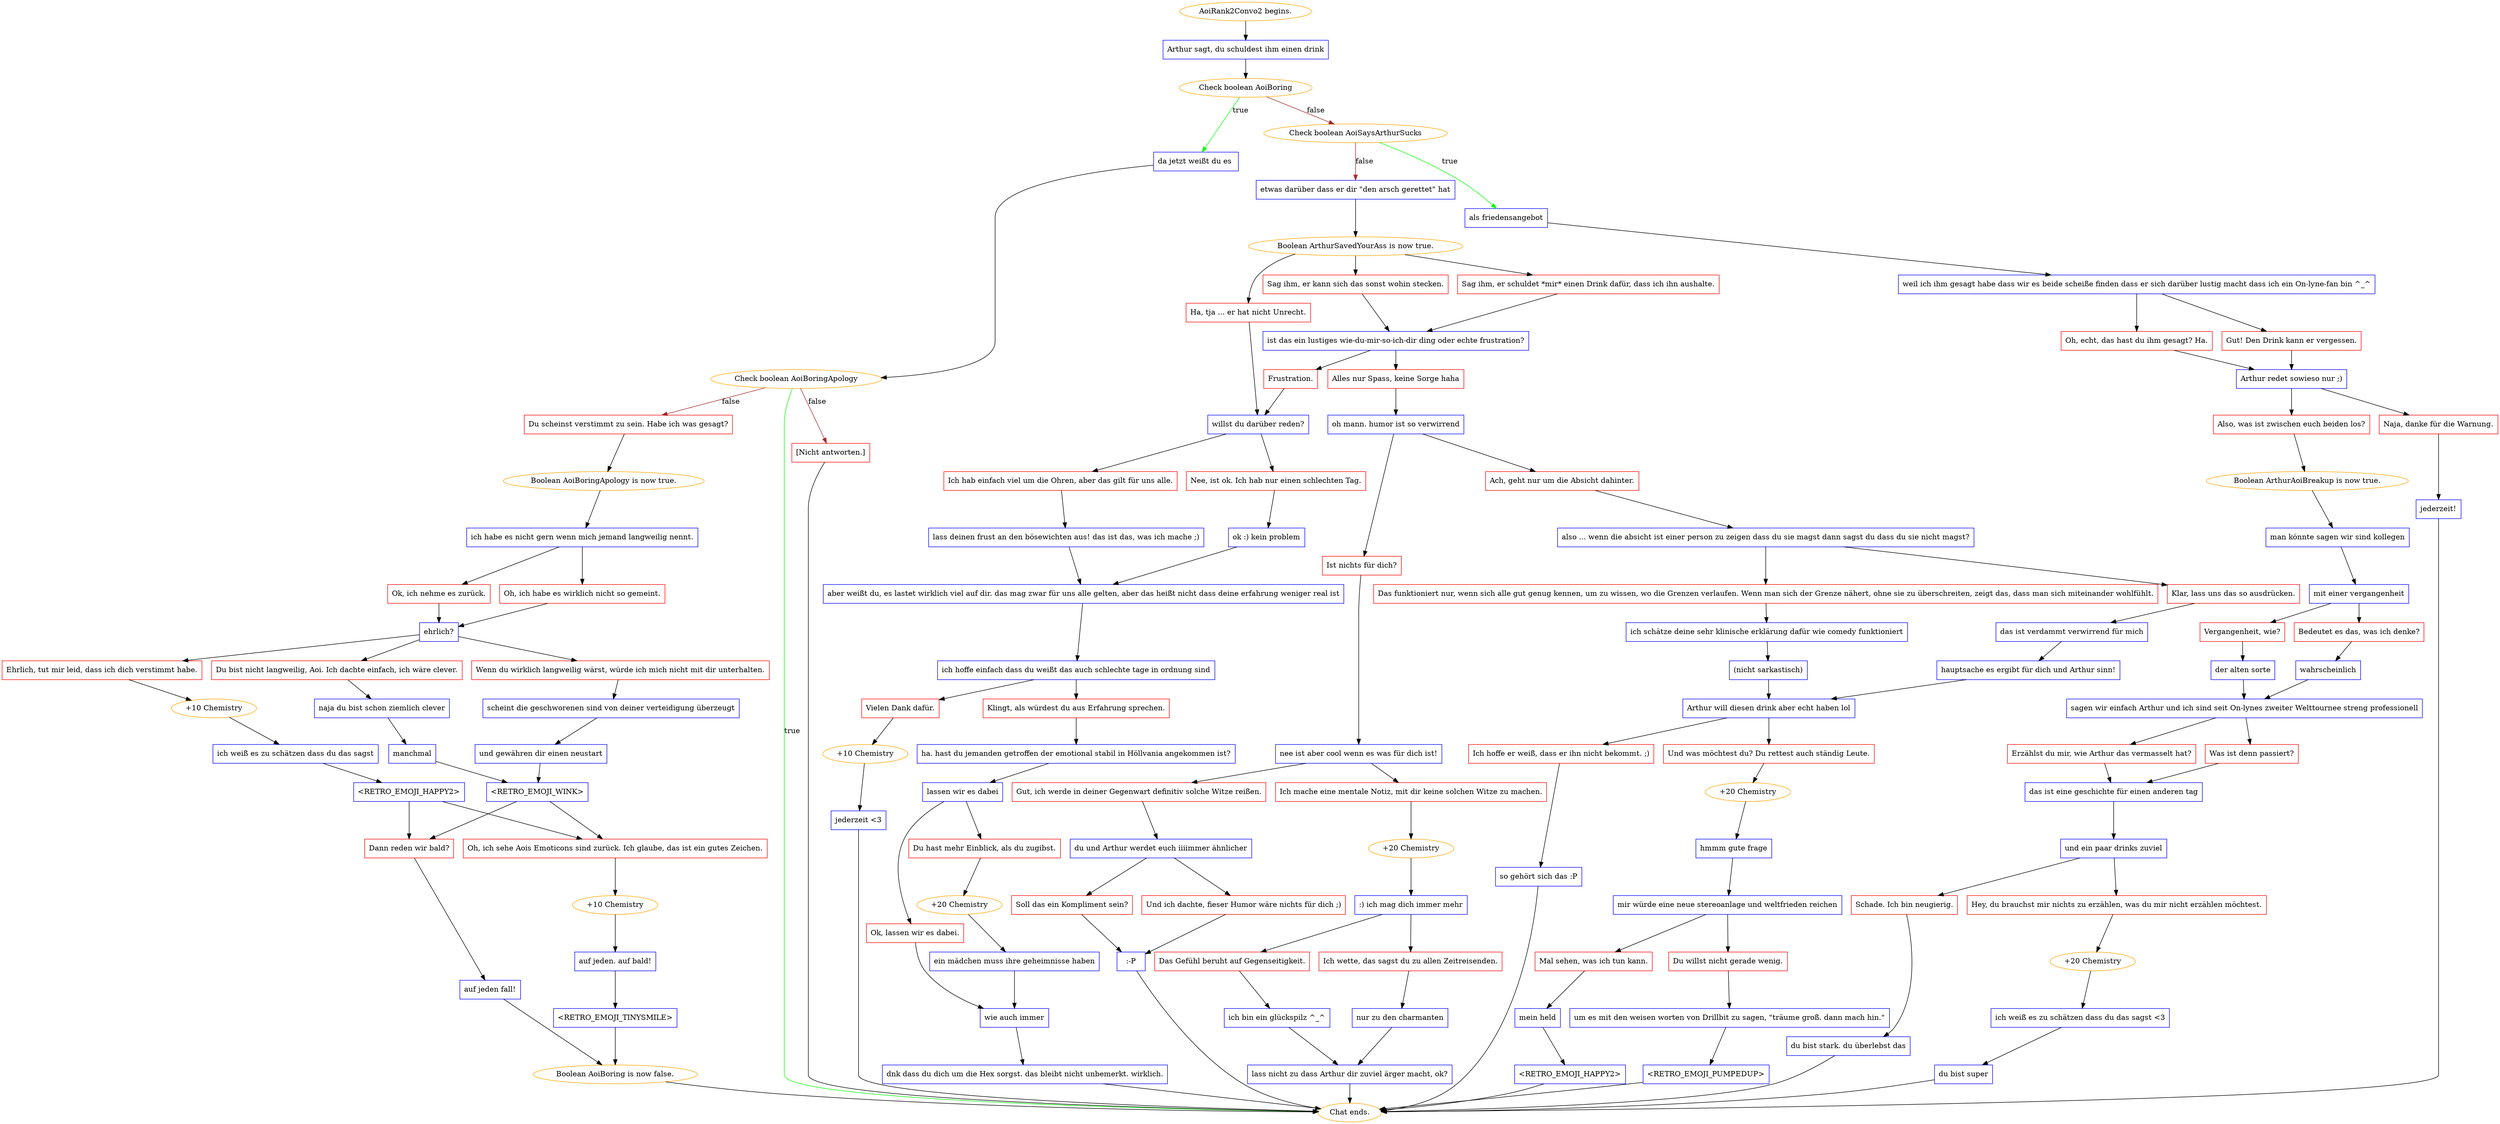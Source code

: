 digraph {
	"AoiRank2Convo2 begins." [color=orange];
		"AoiRank2Convo2 begins." -> j625044783;
	j625044783 [label="Arthur sagt, du schuldest ihm einen drink",shape=box,color=blue];
		j625044783 -> j3430342826;
	j3430342826 [label="Check boolean AoiBoring",color=orange];
		j3430342826 -> j3581131678 [label=true,color=green];
		j3430342826 -> j852863502 [label=false,color=brown];
	j3581131678 [label="da jetzt weißt du es ",shape=box,color=blue];
		j3581131678 -> j2376198656;
	j852863502 [label="Check boolean AoiSaysArthurSucks",color=orange];
		j852863502 -> j3525979885 [label=true,color=green];
		j852863502 -> j75209162 [label=false,color=brown];
	j2376198656 [label="Check boolean AoiBoringApology",color=orange];
		j2376198656 -> "Chat ends." [label=true,color=green];
		j2376198656 -> j659287283 [label=false,color=brown];
		j2376198656 -> j2595336394 [label=false,color=brown];
	j3525979885 [label="als friedensangebot",shape=box,color=blue];
		j3525979885 -> j2543448733;
	j75209162 [label="etwas darüber dass er dir \"den arsch gerettet\" hat",shape=box,color=blue];
		j75209162 -> j3097171279;
	"Chat ends." [color=orange];
	j659287283 [label="Du scheinst verstimmt zu sein. Habe ich was gesagt?",shape=box,color=red];
		j659287283 -> j540362768;
	j2595336394 [label="[Nicht antworten.]",shape=box,color=red];
		j2595336394 -> "Chat ends.";
	j2543448733 [label="weil ich ihm gesagt habe dass wir es beide scheiße finden dass er sich darüber lustig macht dass ich ein On-lyne-fan bin ^_^",shape=box,color=blue];
		j2543448733 -> j3377542232;
		j2543448733 -> j1187379124;
	j3097171279 [label="Boolean ArthurSavedYourAss is now true.",color=orange];
		j3097171279 -> j2387173451;
		j3097171279 -> j3937708458;
		j3097171279 -> j3066696908;
	j540362768 [label="Boolean AoiBoringApology is now true.",color=orange];
		j540362768 -> j3399429237;
	j3377542232 [label="Gut! Den Drink kann er vergessen.",shape=box,color=red];
		j3377542232 -> j3750767561;
	j1187379124 [label="Oh, echt, das hast du ihm gesagt? Ha.",shape=box,color=red];
		j1187379124 -> j3750767561;
	j2387173451 [label="Ha, tja ... er hat nicht Unrecht.",shape=box,color=red];
		j2387173451 -> j2639118134;
	j3937708458 [label="Sag ihm, er kann sich das sonst wohin stecken.",shape=box,color=red];
		j3937708458 -> j320164722;
	j3066696908 [label="Sag ihm, er schuldet *mir* einen Drink dafür, dass ich ihn aushalte.",shape=box,color=red];
		j3066696908 -> j320164722;
	j3399429237 [label="ich habe es nicht gern wenn mich jemand langweilig nennt.",shape=box,color=blue];
		j3399429237 -> j1215399888;
		j3399429237 -> j3328617245;
	j3750767561 [label="Arthur redet sowieso nur ;)",shape=box,color=blue];
		j3750767561 -> j3935872219;
		j3750767561 -> j430281935;
	j2639118134 [label="willst du darüber reden?",shape=box,color=blue];
		j2639118134 -> j930336728;
		j2639118134 -> j36699882;
	j320164722 [label="ist das ein lustiges wie-du-mir-so-ich-dir ding oder echte frustration?",shape=box,color=blue];
		j320164722 -> j3906650042;
		j320164722 -> j554349970;
	j1215399888 [label="Oh, ich habe es wirklich nicht so gemeint.",shape=box,color=red];
		j1215399888 -> j1788650987;
	j3328617245 [label="Ok, ich nehme es zurück.",shape=box,color=red];
		j3328617245 -> j1788650987;
	j3935872219 [label="Naja, danke für die Warnung.",shape=box,color=red];
		j3935872219 -> j2293043539;
	j430281935 [label="Also, was ist zwischen euch beiden los?",shape=box,color=red];
		j430281935 -> j1977390707;
	j930336728 [label="Nee, ist ok. Ich hab nur einen schlechten Tag.",shape=box,color=red];
		j930336728 -> j3971988630;
	j36699882 [label="Ich hab einfach viel um die Ohren, aber das gilt für uns alle.",shape=box,color=red];
		j36699882 -> j418846400;
	j3906650042 [label="Frustration.",shape=box,color=red];
		j3906650042 -> j2639118134;
	j554349970 [label="Alles nur Spass, keine Sorge haha",shape=box,color=red];
		j554349970 -> j2484378015;
	j1788650987 [label="ehrlich?",shape=box,color=blue];
		j1788650987 -> j2322801595;
		j1788650987 -> j657189014;
		j1788650987 -> j3872284013;
	j2293043539 [label="jederzeit!",shape=box,color=blue];
		j2293043539 -> "Chat ends.";
	j1977390707 [label="Boolean ArthurAoiBreakup is now true.",color=orange];
		j1977390707 -> j579330286;
	j3971988630 [label="ok :) kein problem",shape=box,color=blue];
		j3971988630 -> j1116354728;
	j418846400 [label="lass deinen frust an den bösewichten aus! das ist das, was ich mache ;)",shape=box,color=blue];
		j418846400 -> j1116354728;
	j2484378015 [label="oh mann. humor ist so verwirrend",shape=box,color=blue];
		j2484378015 -> j469664095;
		j2484378015 -> j1883045058;
	j2322801595 [label="Ehrlich, tut mir leid, dass ich dich verstimmt habe.",shape=box,color=red];
		j2322801595 -> j3831246126;
	j657189014 [label="Du bist nicht langweilig, Aoi. Ich dachte einfach, ich wäre clever.",shape=box,color=red];
		j657189014 -> j3472163570;
	j3872284013 [label="Wenn du wirklich langweilig wärst, würde ich mich nicht mit dir unterhalten.",shape=box,color=red];
		j3872284013 -> j2220651726;
	j579330286 [label="man könnte sagen wir sind kollegen",shape=box,color=blue];
		j579330286 -> j2881090256;
	j1116354728 [label="aber weißt du, es lastet wirklich viel auf dir. das mag zwar für uns alle gelten, aber das heißt nicht dass deine erfahrung weniger real ist",shape=box,color=blue];
		j1116354728 -> j3706009322;
	j469664095 [label="Ist nichts für dich?",shape=box,color=red];
		j469664095 -> j1374683752;
	j1883045058 [label="Ach, geht nur um die Absicht dahinter.",shape=box,color=red];
		j1883045058 -> j1789466284;
	j3831246126 [label="+10 Chemistry",color=orange];
		j3831246126 -> j2861044459;
	j3472163570 [label="naja du bist schon ziemlich clever",shape=box,color=blue];
		j3472163570 -> j3306771790;
	j2220651726 [label="scheint die geschworenen sind von deiner verteidigung überzeugt",shape=box,color=blue];
		j2220651726 -> j2587485224;
	j2881090256 [label="mit einer vergangenheit",shape=box,color=blue];
		j2881090256 -> j299362855;
		j2881090256 -> j3615234033;
	j3706009322 [label="ich hoffe einfach dass du weißt das auch schlechte tage in ordnung sind",shape=box,color=blue];
		j3706009322 -> j1283304270;
		j3706009322 -> j2694140094;
	j1374683752 [label="nee ist aber cool wenn es was für dich ist!",shape=box,color=blue];
		j1374683752 -> j370545870;
		j1374683752 -> j3208927209;
	j1789466284 [label="also ... wenn die absicht ist einer person zu zeigen dass du sie magst dann sagst du dass du sie nicht magst?",shape=box,color=blue];
		j1789466284 -> j1202969460;
		j1789466284 -> j3413730250;
	j2861044459 [label="ich weiß es zu schätzen dass du das sagst",shape=box,color=blue];
		j2861044459 -> j1960342251;
	j3306771790 [label="manchmal",shape=box,color=blue];
		j3306771790 -> j1566555724;
	j2587485224 [label="und gewähren dir einen neustart",shape=box,color=blue];
		j2587485224 -> j1566555724;
	j299362855 [label="Bedeutet es das, was ich denke?",shape=box,color=red];
		j299362855 -> j523349855;
	j3615234033 [label="Vergangenheit, wie?",shape=box,color=red];
		j3615234033 -> j3903697520;
	j1283304270 [label="Vielen Dank dafür.",shape=box,color=red];
		j1283304270 -> j3521905150;
	j2694140094 [label="Klingt, als würdest du aus Erfahrung sprechen.",shape=box,color=red];
		j2694140094 -> j2368462943;
	j370545870 [label="Ich mache eine mentale Notiz, mit dir keine solchen Witze zu machen.",shape=box,color=red];
		j370545870 -> j2867370452;
	j3208927209 [label="Gut, ich werde in deiner Gegenwart definitiv solche Witze reißen.",shape=box,color=red];
		j3208927209 -> j17892059;
	j1202969460 [label="Das funktioniert nur, wenn sich alle gut genug kennen, um zu wissen, wo die Grenzen verlaufen. Wenn man sich der Grenze nähert, ohne sie zu überschreiten, zeigt das, dass man sich miteinander wohlfühlt.",shape=box,color=red];
		j1202969460 -> j2451184253;
	j3413730250 [label="Klar, lass uns das so ausdrücken.",shape=box,color=red];
		j3413730250 -> j1453804945;
	j1960342251 [label="<RETRO_EMOJI_HAPPY2>",shape=box,color=blue];
		j1960342251 -> j2616330277;
		j1960342251 -> j3329462205;
	j1566555724 [label="<RETRO_EMOJI_WINK>",shape=box,color=blue];
		j1566555724 -> j2616330277;
		j1566555724 -> j3329462205;
	j523349855 [label="wahrscheinlich",shape=box,color=blue];
		j523349855 -> j2836982083;
	j3903697520 [label="der alten sorte",shape=box,color=blue];
		j3903697520 -> j2836982083;
	j3521905150 [label="+10 Chemistry",color=orange];
		j3521905150 -> j2752716111;
	j2368462943 [label="ha. hast du jemanden getroffen der emotional stabil in Höllvania angekommen ist?",shape=box,color=blue];
		j2368462943 -> j3026439330;
	j2867370452 [label="+20 Chemistry",color=orange];
		j2867370452 -> j2242285639;
	j17892059 [label="du und Arthur werdet euch iiiimmer ähnlicher",shape=box,color=blue];
		j17892059 -> j976708537;
		j17892059 -> j1900536801;
	j2451184253 [label="ich schätze deine sehr klinische erklärung dafür wie comedy funktioniert",shape=box,color=blue];
		j2451184253 -> j4133386896;
	j1453804945 [label="das ist verdammt verwirrend für mich",shape=box,color=blue];
		j1453804945 -> j2522671292;
	j2616330277 [label="Dann reden wir bald?",shape=box,color=red];
		j2616330277 -> j1062198054;
	j3329462205 [label="Oh, ich sehe Aois Emoticons sind zurück. Ich glaube, das ist ein gutes Zeichen.",shape=box,color=red];
		j3329462205 -> j1483883800;
	j2836982083 [label="sagen wir einfach Arthur und ich sind seit On-lynes zweiter Welttournee streng professionell",shape=box,color=blue];
		j2836982083 -> j3139771046;
		j2836982083 -> j1494275014;
	j2752716111 [label="jederzeit <3",shape=box,color=blue];
		j2752716111 -> "Chat ends.";
	j3026439330 [label="lassen wir es dabei",shape=box,color=blue];
		j3026439330 -> j146077666;
		j3026439330 -> j2413200436;
	j2242285639 [label=":) ich mag dich immer mehr",shape=box,color=blue];
		j2242285639 -> j3371986242;
		j2242285639 -> j2875884158;
	j976708537 [label="Soll das ein Kompliment sein?",shape=box,color=red];
		j976708537 -> j2731114890;
	j1900536801 [label="Und ich dachte, fieser Humor wäre nichts für dich ;)",shape=box,color=red];
		j1900536801 -> j2731114890;
	j4133386896 [label="(nicht sarkastisch)",shape=box,color=blue];
		j4133386896 -> j3942322857;
	j2522671292 [label="hauptsache es ergibt für dich und Arthur sinn!",shape=box,color=blue];
		j2522671292 -> j3942322857;
	j1062198054 [label="auf jeden fall!",shape=box,color=blue];
		j1062198054 -> j2581611291;
	j1483883800 [label="+10 Chemistry",color=orange];
		j1483883800 -> j858182796;
	j3139771046 [label="Was ist denn passiert?",shape=box,color=red];
		j3139771046 -> j652896589;
	j1494275014 [label="Erzählst du mir, wie Arthur das vermasselt hat?",shape=box,color=red];
		j1494275014 -> j652896589;
	j146077666 [label="Du hast mehr Einblick, als du zugibst.",shape=box,color=red];
		j146077666 -> j1060566080;
	j2413200436 [label="Ok, lassen wir es dabei.",shape=box,color=red];
		j2413200436 -> j3859294437;
	j3371986242 [label="Das Gefühl beruht auf Gegenseitigkeit.",shape=box,color=red];
		j3371986242 -> j2811799467;
	j2875884158 [label="Ich wette, das sagst du zu allen Zeitreisenden.",shape=box,color=red];
		j2875884158 -> j1254944295;
	j2731114890 [label=":-P",shape=box,color=blue];
		j2731114890 -> "Chat ends.";
	j3942322857 [label="Arthur will diesen drink aber echt haben lol",shape=box,color=blue];
		j3942322857 -> j1791572832;
		j3942322857 -> j3760875003;
	j2581611291 [label="Boolean AoiBoring is now false.",color=orange];
		j2581611291 -> "Chat ends.";
	j858182796 [label="auf jeden. auf bald!",shape=box,color=blue];
		j858182796 -> j153386734;
	j652896589 [label="das ist eine geschichte für einen anderen tag",shape=box,color=blue];
		j652896589 -> j497403329;
	j1060566080 [label="+20 Chemistry",color=orange];
		j1060566080 -> j422976938;
	j3859294437 [label="wie auch immer",shape=box,color=blue];
		j3859294437 -> j4124174921;
	j2811799467 [label="ich bin ein glückspilz ^_^",shape=box,color=blue];
		j2811799467 -> j2231261569;
	j1254944295 [label="nur zu den charmanten",shape=box,color=blue];
		j1254944295 -> j2231261569;
	j1791572832 [label="Ich hoffe er weiß, dass er ihn nicht bekommt. ;)",shape=box,color=red];
		j1791572832 -> j712687432;
	j3760875003 [label="Und was möchtest du? Du rettest auch ständig Leute.",shape=box,color=red];
		j3760875003 -> j529645872;
	j153386734 [label="<RETRO_EMOJI_TINYSMILE>",shape=box,color=blue];
		j153386734 -> j2581611291;
	j497403329 [label="und ein paar drinks zuviel",shape=box,color=blue];
		j497403329 -> j3159238131;
		j497403329 -> j144095377;
	j422976938 [label="ein mädchen muss ihre geheimnisse haben",shape=box,color=blue];
		j422976938 -> j3859294437;
	j4124174921 [label="dnk dass du dich um die Hex sorgst. das bleibt nicht unbemerkt. wirklich.",shape=box,color=blue];
		j4124174921 -> "Chat ends.";
	j2231261569 [label="lass nicht zu dass Arthur dir zuviel ärger macht, ok?",shape=box,color=blue];
		j2231261569 -> "Chat ends.";
	j712687432 [label="so gehört sich das :P",shape=box,color=blue];
		j712687432 -> "Chat ends.";
	j529645872 [label="+20 Chemistry",color=orange];
		j529645872 -> j3199987865;
	j3159238131 [label="Hey, du brauchst mir nichts zu erzählen, was du mir nicht erzählen möchtest.",shape=box,color=red];
		j3159238131 -> j4229471478;
	j144095377 [label="Schade. Ich bin neugierig.",shape=box,color=red];
		j144095377 -> j423467464;
	j3199987865 [label="hmmm gute frage",shape=box,color=blue];
		j3199987865 -> j3708389663;
	j4229471478 [label="+20 Chemistry",color=orange];
		j4229471478 -> j929861391;
	j423467464 [label="du bist stark. du überlebst das",shape=box,color=blue];
		j423467464 -> "Chat ends.";
	j3708389663 [label="mir würde eine neue stereoanlage und weltfrieden reichen",shape=box,color=blue];
		j3708389663 -> j2503704080;
		j3708389663 -> j1371462787;
	j929861391 [label="ich weiß es zu schätzen dass du das sagst <3",shape=box,color=blue];
		j929861391 -> j3782365883;
	j2503704080 [label="Mal sehen, was ich tun kann.",shape=box,color=red];
		j2503704080 -> j1443523585;
	j1371462787 [label="Du willst nicht gerade wenig.",shape=box,color=red];
		j1371462787 -> j465009014;
	j3782365883 [label="du bist super",shape=box,color=blue];
		j3782365883 -> "Chat ends.";
	j1443523585 [label="mein held",shape=box,color=blue];
		j1443523585 -> j933707800;
	j465009014 [label="um es mit den weisen worten von Drillbit zu sagen, \"träume groß. dann mach hin.\"",shape=box,color=blue];
		j465009014 -> j336425587;
	j933707800 [label="<RETRO_EMOJI_HAPPY2>",shape=box,color=blue];
		j933707800 -> "Chat ends.";
	j336425587 [label="<RETRO_EMOJI_PUMPEDUP>",shape=box,color=blue];
		j336425587 -> "Chat ends.";
}